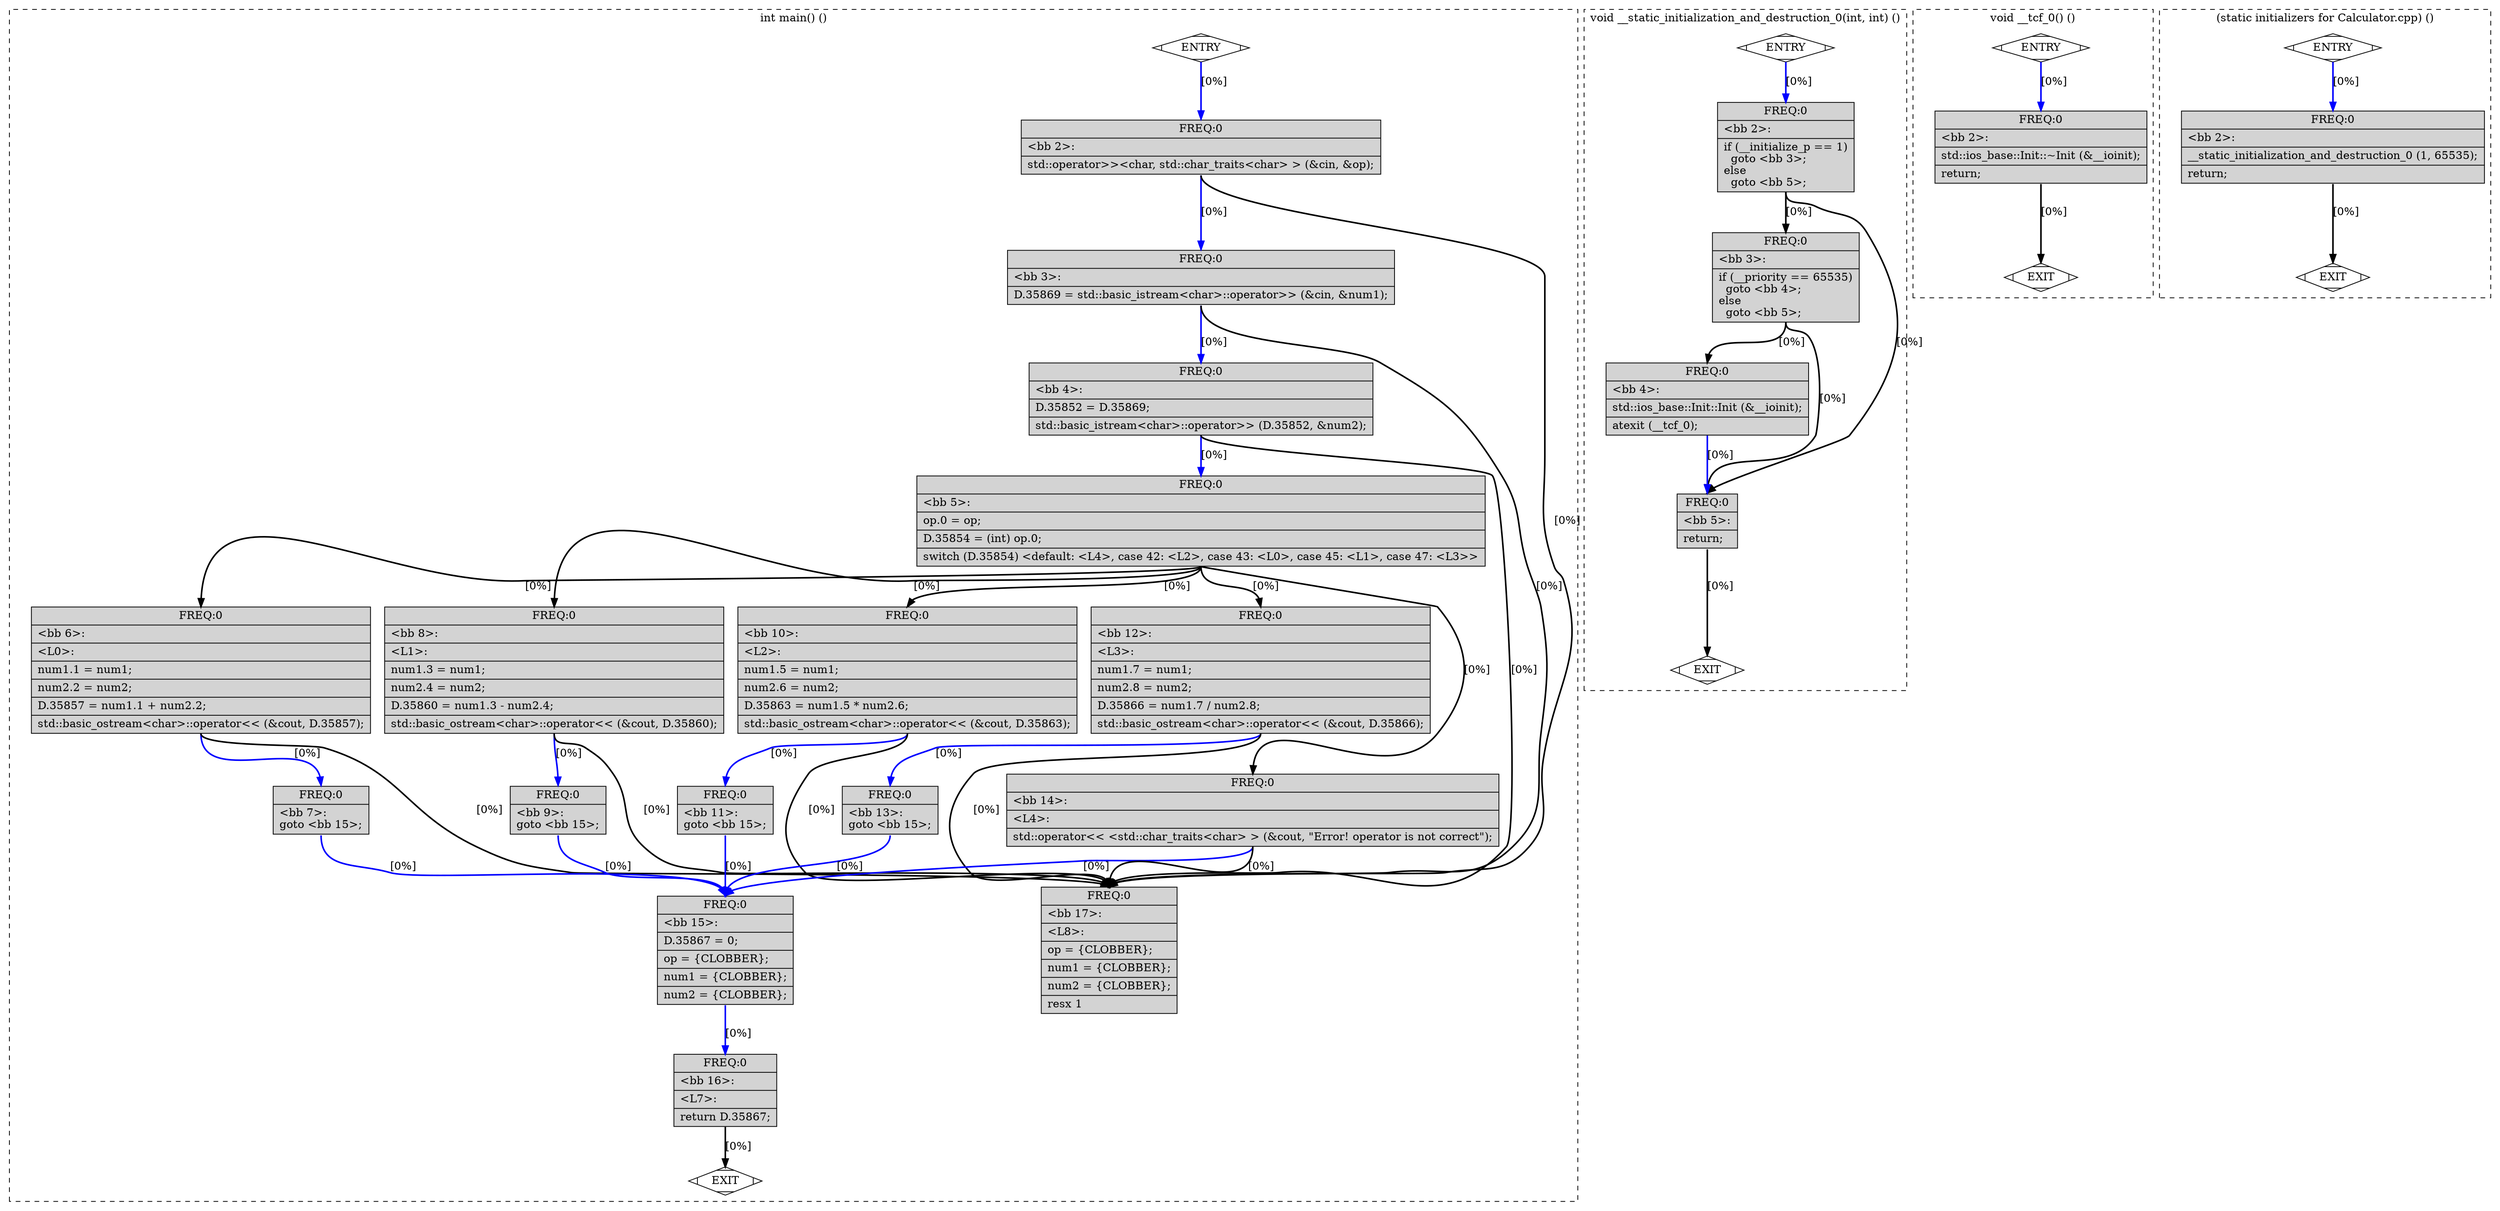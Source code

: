 digraph "Calculator.cpp.011t.cfg" {
overlap=false;
subgraph "cluster_int main()" {
	style="dashed";
	color="black";
	label="int main() ()";
	fn_1445_basic_block_0 [shape=Mdiamond,style=filled,fillcolor=white,label="ENTRY"];

	fn_1445_basic_block_1 [shape=Mdiamond,style=filled,fillcolor=white,label="EXIT"];

	fn_1445_basic_block_2 [shape=record,style=filled,fillcolor=lightgrey,label="{ FREQ:0 |\<bb\ 2\>:\l\
|std::operator\>\>\<char,\ std::char_traits\<char\>\ \>\ (&cin,\ &op);\l\
}"];

	fn_1445_basic_block_3 [shape=record,style=filled,fillcolor=lightgrey,label="{ FREQ:0 |\<bb\ 3\>:\l\
|D.35869\ =\ std::basic_istream\<char\>::operator\>\>\ (&cin,\ &num1);\l\
}"];

	fn_1445_basic_block_4 [shape=record,style=filled,fillcolor=lightgrey,label="{ FREQ:0 |\<bb\ 4\>:\l\
|D.35852\ =\ D.35869;\l\
|std::basic_istream\<char\>::operator\>\>\ (D.35852,\ &num2);\l\
}"];

	fn_1445_basic_block_5 [shape=record,style=filled,fillcolor=lightgrey,label="{ FREQ:0 |\<bb\ 5\>:\l\
|op.0\ =\ op;\l\
|D.35854\ =\ (int)\ op.0;\l\
|switch\ (D.35854)\ \<default:\ \<L4\>,\ case\ 42:\ \<L2\>,\ case\ 43:\ \<L0\>,\ case\ 45:\ \<L1\>,\ case\ 47:\ \<L3\>\>\l\
}"];

	fn_1445_basic_block_6 [shape=record,style=filled,fillcolor=lightgrey,label="{ FREQ:0 |\<bb\ 6\>:\l\
|\<L0\>:\l\
|num1.1\ =\ num1;\l\
|num2.2\ =\ num2;\l\
|D.35857\ =\ num1.1\ +\ num2.2;\l\
|std::basic_ostream\<char\>::operator\<\<\ (&cout,\ D.35857);\l\
}"];

	fn_1445_basic_block_7 [shape=record,style=filled,fillcolor=lightgrey,label="{ FREQ:0 |\<bb\ 7\>:\l\
goto\ \<bb\ 15\>;\l\
}"];

	fn_1445_basic_block_8 [shape=record,style=filled,fillcolor=lightgrey,label="{ FREQ:0 |\<bb\ 8\>:\l\
|\<L1\>:\l\
|num1.3\ =\ num1;\l\
|num2.4\ =\ num2;\l\
|D.35860\ =\ num1.3\ -\ num2.4;\l\
|std::basic_ostream\<char\>::operator\<\<\ (&cout,\ D.35860);\l\
}"];

	fn_1445_basic_block_9 [shape=record,style=filled,fillcolor=lightgrey,label="{ FREQ:0 |\<bb\ 9\>:\l\
goto\ \<bb\ 15\>;\l\
}"];

	fn_1445_basic_block_10 [shape=record,style=filled,fillcolor=lightgrey,label="{ FREQ:0 |\<bb\ 10\>:\l\
|\<L2\>:\l\
|num1.5\ =\ num1;\l\
|num2.6\ =\ num2;\l\
|D.35863\ =\ num1.5\ *\ num2.6;\l\
|std::basic_ostream\<char\>::operator\<\<\ (&cout,\ D.35863);\l\
}"];

	fn_1445_basic_block_11 [shape=record,style=filled,fillcolor=lightgrey,label="{ FREQ:0 |\<bb\ 11\>:\l\
goto\ \<bb\ 15\>;\l\
}"];

	fn_1445_basic_block_12 [shape=record,style=filled,fillcolor=lightgrey,label="{ FREQ:0 |\<bb\ 12\>:\l\
|\<L3\>:\l\
|num1.7\ =\ num1;\l\
|num2.8\ =\ num2;\l\
|D.35866\ =\ num1.7\ /\ num2.8;\l\
|std::basic_ostream\<char\>::operator\<\<\ (&cout,\ D.35866);\l\
}"];

	fn_1445_basic_block_13 [shape=record,style=filled,fillcolor=lightgrey,label="{ FREQ:0 |\<bb\ 13\>:\l\
goto\ \<bb\ 15\>;\l\
}"];

	fn_1445_basic_block_14 [shape=record,style=filled,fillcolor=lightgrey,label="{ FREQ:0 |\<bb\ 14\>:\l\
|\<L4\>:\l\
|std::operator\<\<\ \<std::char_traits\<char\>\ \>\ (&cout,\ \"Error!\ operator\ is\ not\ correct\");\l\
}"];

	fn_1445_basic_block_15 [shape=record,style=filled,fillcolor=lightgrey,label="{ FREQ:0 |\<bb\ 15\>:\l\
|D.35867\ =\ 0;\l\
|op\ =\ \{CLOBBER\};\l\
|num1\ =\ \{CLOBBER\};\l\
|num2\ =\ \{CLOBBER\};\l\
}"];

	fn_1445_basic_block_16 [shape=record,style=filled,fillcolor=lightgrey,label="{ FREQ:0 |\<bb\ 16\>:\l\
|\<L7\>:\l\
|return\ D.35867;\l\
}"];

	fn_1445_basic_block_17 [shape=record,style=filled,fillcolor=lightgrey,label="{ FREQ:0 |\<bb\ 17\>:\l\
|\<L8\>:\l\
|op\ =\ \{CLOBBER\};\l\
|num1\ =\ \{CLOBBER\};\l\
|num2\ =\ \{CLOBBER\};\l\
|resx\ 1\l\
}"];

	fn_1445_basic_block_0:s -> fn_1445_basic_block_2:n [style="solid,bold",color=blue,weight=100,constraint=true, label="[0%]"];
	fn_1445_basic_block_2:s -> fn_1445_basic_block_17:n [style="solid,bold",color=black,weight=10,constraint=true, label="[0%]"];
	fn_1445_basic_block_2:s -> fn_1445_basic_block_3:n [style="solid,bold",color=blue,weight=100,constraint=true, label="[0%]"];
	fn_1445_basic_block_3:s -> fn_1445_basic_block_17:n [style="solid,bold",color=black,weight=10,constraint=true, label="[0%]"];
	fn_1445_basic_block_3:s -> fn_1445_basic_block_4:n [style="solid,bold",color=blue,weight=100,constraint=true, label="[0%]"];
	fn_1445_basic_block_4:s -> fn_1445_basic_block_17:n [style="solid,bold",color=black,weight=10,constraint=true, label="[0%]"];
	fn_1445_basic_block_4:s -> fn_1445_basic_block_5:n [style="solid,bold",color=blue,weight=100,constraint=true, label="[0%]"];
	fn_1445_basic_block_5:s -> fn_1445_basic_block_14:n [style="solid,bold",color=black,weight=10,constraint=true, label="[0%]"];
	fn_1445_basic_block_5:s -> fn_1445_basic_block_10:n [style="solid,bold",color=black,weight=10,constraint=true, label="[0%]"];
	fn_1445_basic_block_5:s -> fn_1445_basic_block_6:n [style="solid,bold",color=black,weight=10,constraint=true, label="[0%]"];
	fn_1445_basic_block_5:s -> fn_1445_basic_block_8:n [style="solid,bold",color=black,weight=10,constraint=true, label="[0%]"];
	fn_1445_basic_block_5:s -> fn_1445_basic_block_12:n [style="solid,bold",color=black,weight=10,constraint=true, label="[0%]"];
	fn_1445_basic_block_6:s -> fn_1445_basic_block_17:n [style="solid,bold",color=black,weight=10,constraint=true, label="[0%]"];
	fn_1445_basic_block_6:s -> fn_1445_basic_block_7:n [style="solid,bold",color=blue,weight=100,constraint=true, label="[0%]"];
	fn_1445_basic_block_7:s -> fn_1445_basic_block_15:n [style="solid,bold",color=blue,weight=100,constraint=true, label="[0%]"];
	fn_1445_basic_block_8:s -> fn_1445_basic_block_17:n [style="solid,bold",color=black,weight=10,constraint=true, label="[0%]"];
	fn_1445_basic_block_8:s -> fn_1445_basic_block_9:n [style="solid,bold",color=blue,weight=100,constraint=true, label="[0%]"];
	fn_1445_basic_block_9:s -> fn_1445_basic_block_15:n [style="solid,bold",color=blue,weight=100,constraint=true, label="[0%]"];
	fn_1445_basic_block_10:s -> fn_1445_basic_block_17:n [style="solid,bold",color=black,weight=10,constraint=true, label="[0%]"];
	fn_1445_basic_block_10:s -> fn_1445_basic_block_11:n [style="solid,bold",color=blue,weight=100,constraint=true, label="[0%]"];
	fn_1445_basic_block_11:s -> fn_1445_basic_block_15:n [style="solid,bold",color=blue,weight=100,constraint=true, label="[0%]"];
	fn_1445_basic_block_12:s -> fn_1445_basic_block_17:n [style="solid,bold",color=black,weight=10,constraint=true, label="[0%]"];
	fn_1445_basic_block_12:s -> fn_1445_basic_block_13:n [style="solid,bold",color=blue,weight=100,constraint=true, label="[0%]"];
	fn_1445_basic_block_13:s -> fn_1445_basic_block_15:n [style="solid,bold",color=blue,weight=100,constraint=true, label="[0%]"];
	fn_1445_basic_block_14:s -> fn_1445_basic_block_17:n [style="solid,bold",color=black,weight=10,constraint=true, label="[0%]"];
	fn_1445_basic_block_14:s -> fn_1445_basic_block_15:n [style="solid,bold",color=blue,weight=100,constraint=true, label="[0%]"];
	fn_1445_basic_block_15:s -> fn_1445_basic_block_16:n [style="solid,bold",color=blue,weight=100,constraint=true, label="[0%]"];
	fn_1445_basic_block_16:s -> fn_1445_basic_block_1:n [style="solid,bold",color=black,weight=10,constraint=true, label="[0%]"];
	fn_1445_basic_block_0:s -> fn_1445_basic_block_1:n [style="invis",constraint=true];
}
subgraph "cluster_void __static_initialization_and_destruction_0(int, int)" {
	style="dashed";
	color="black";
	label="void __static_initialization_and_destruction_0(int, int) ()";
	fn_1874_basic_block_0 [shape=Mdiamond,style=filled,fillcolor=white,label="ENTRY"];

	fn_1874_basic_block_1 [shape=Mdiamond,style=filled,fillcolor=white,label="EXIT"];

	fn_1874_basic_block_2 [shape=record,style=filled,fillcolor=lightgrey,label="{ FREQ:0 |\<bb\ 2\>:\l\
|if\ (__initialize_p\ ==\ 1)\l\
\ \ goto\ \<bb\ 3\>;\l\
else\l\
\ \ goto\ \<bb\ 5\>;\l\
}"];

	fn_1874_basic_block_3 [shape=record,style=filled,fillcolor=lightgrey,label="{ FREQ:0 |\<bb\ 3\>:\l\
|if\ (__priority\ ==\ 65535)\l\
\ \ goto\ \<bb\ 4\>;\l\
else\l\
\ \ goto\ \<bb\ 5\>;\l\
}"];

	fn_1874_basic_block_4 [shape=record,style=filled,fillcolor=lightgrey,label="{ FREQ:0 |\<bb\ 4\>:\l\
|std::ios_base::Init::Init\ (&__ioinit);\l\
|atexit\ (__tcf_0);\l\
}"];

	fn_1874_basic_block_5 [shape=record,style=filled,fillcolor=lightgrey,label="{ FREQ:0 |\<bb\ 5\>:\l\
|return;\l\
}"];

	fn_1874_basic_block_0:s -> fn_1874_basic_block_2:n [style="solid,bold",color=blue,weight=100,constraint=true, label="[0%]"];
	fn_1874_basic_block_2:s -> fn_1874_basic_block_3:n [style="solid,bold",color=black,weight=10,constraint=true, label="[0%]"];
	fn_1874_basic_block_2:s -> fn_1874_basic_block_5:n [style="solid,bold",color=black,weight=10,constraint=true, label="[0%]"];
	fn_1874_basic_block_3:s -> fn_1874_basic_block_4:n [style="solid,bold",color=black,weight=10,constraint=true, label="[0%]"];
	fn_1874_basic_block_3:s -> fn_1874_basic_block_5:n [style="solid,bold",color=black,weight=10,constraint=true, label="[0%]"];
	fn_1874_basic_block_4:s -> fn_1874_basic_block_5:n [style="solid,bold",color=blue,weight=100,constraint=true, label="[0%]"];
	fn_1874_basic_block_5:s -> fn_1874_basic_block_1:n [style="solid,bold",color=black,weight=10,constraint=true, label="[0%]"];
	fn_1874_basic_block_0:s -> fn_1874_basic_block_1:n [style="invis",constraint=true];
}
subgraph "cluster_void __tcf_0()" {
	style="dashed";
	color="black";
	label="void __tcf_0() ()";
	fn_1875_basic_block_0 [shape=Mdiamond,style=filled,fillcolor=white,label="ENTRY"];

	fn_1875_basic_block_1 [shape=Mdiamond,style=filled,fillcolor=white,label="EXIT"];

	fn_1875_basic_block_2 [shape=record,style=filled,fillcolor=lightgrey,label="{ FREQ:0 |\<bb\ 2\>:\l\
|std::ios_base::Init::~Init\ (&__ioinit);\l\
|return;\l\
}"];

	fn_1875_basic_block_0:s -> fn_1875_basic_block_2:n [style="solid,bold",color=blue,weight=100,constraint=true, label="[0%]"];
	fn_1875_basic_block_2:s -> fn_1875_basic_block_1:n [style="solid,bold",color=black,weight=10,constraint=true, label="[0%]"];
	fn_1875_basic_block_0:s -> fn_1875_basic_block_1:n [style="invis",constraint=true];
}
subgraph "cluster_(static initializers for Calculator.cpp)" {
	style="dashed";
	color="black";
	label="(static initializers for Calculator.cpp) ()";
	fn_1876_basic_block_0 [shape=Mdiamond,style=filled,fillcolor=white,label="ENTRY"];

	fn_1876_basic_block_1 [shape=Mdiamond,style=filled,fillcolor=white,label="EXIT"];

	fn_1876_basic_block_2 [shape=record,style=filled,fillcolor=lightgrey,label="{ FREQ:0 |\<bb\ 2\>:\l\
|__static_initialization_and_destruction_0\ (1,\ 65535);\l\
|return;\l\
}"];

	fn_1876_basic_block_0:s -> fn_1876_basic_block_2:n [style="solid,bold",color=blue,weight=100,constraint=true, label="[0%]"];
	fn_1876_basic_block_2:s -> fn_1876_basic_block_1:n [style="solid,bold",color=black,weight=10,constraint=true, label="[0%]"];
	fn_1876_basic_block_0:s -> fn_1876_basic_block_1:n [style="invis",constraint=true];
}
}
